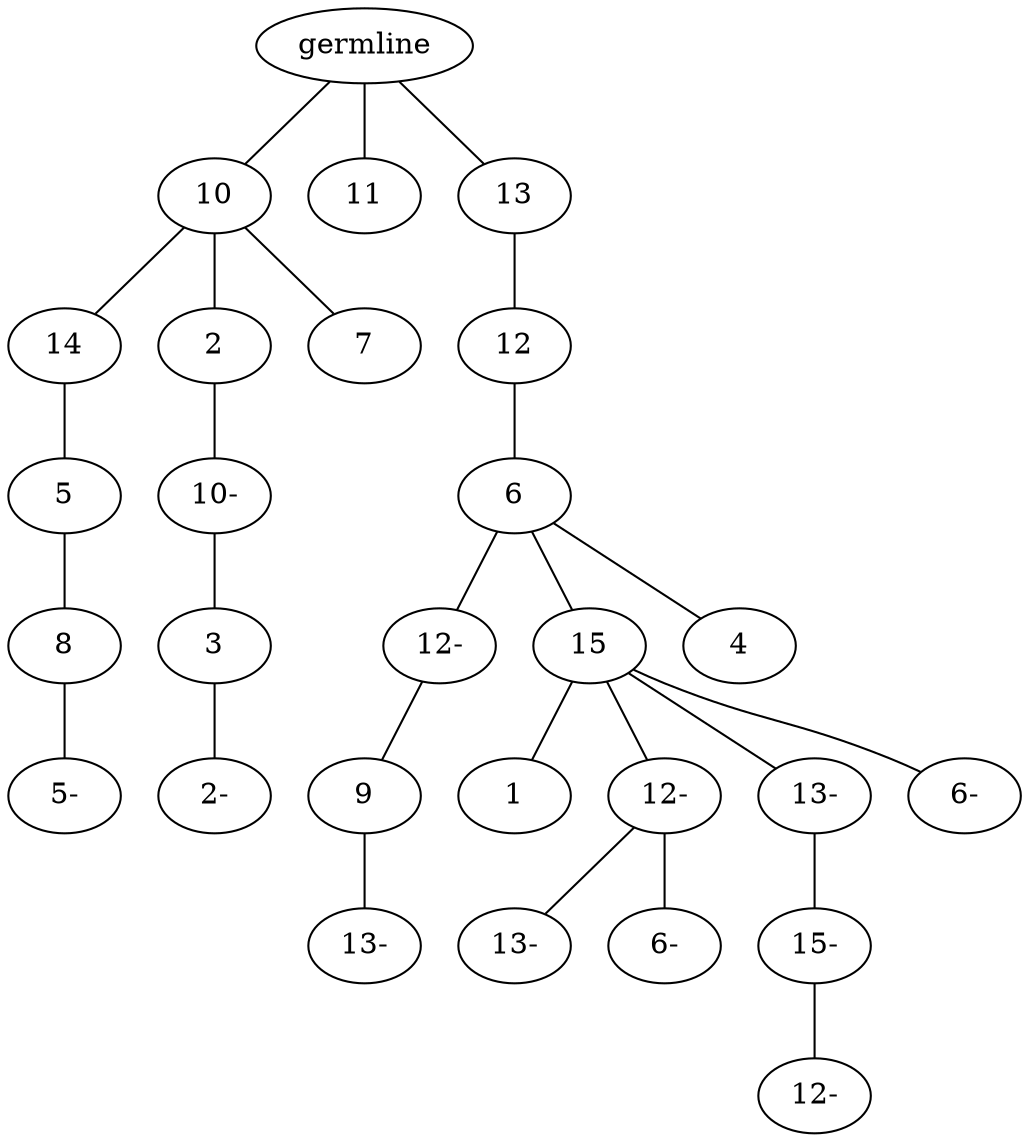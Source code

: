 graph tree {
    "140056812909856" [label="germline"];
    "140056812911920" [label="10"];
    "140056812910144" [label="14"];
    "140056812586128" [label="5"];
    "140056812587184" [label="8"];
    "140056812911776" [label="5-"];
    "140056812909760" [label="2"];
    "140056812588000" [label="10-"];
    "140056812587664" [label="3"];
    "140056812585792" [label="2-"];
    "140056812909040" [label="7"];
    "140056812911056" [label="11"];
    "140056812911008" [label="13"];
    "140056812586656" [label="12"];
    "140056812991200" [label="6"];
    "140056813051232" [label="12-"];
    "140056813050992" [label="9"];
    "140056813048832" [label="13-"];
    "140056813048880" [label="15"];
    "140056813049696" [label="1"];
    "140056813050032" [label="12-"];
    "140056813051712" [label="13-"];
    "140056813049552" [label="6-"];
    "140056813049600" [label="13-"];
    "140056813050128" [label="15-"];
    "140056813049840" [label="12-"];
    "140056813050752" [label="6-"];
    "140056813050416" [label="4"];
    "140056812909856" -- "140056812911920";
    "140056812909856" -- "140056812911056";
    "140056812909856" -- "140056812911008";
    "140056812911920" -- "140056812910144";
    "140056812911920" -- "140056812909760";
    "140056812911920" -- "140056812909040";
    "140056812910144" -- "140056812586128";
    "140056812586128" -- "140056812587184";
    "140056812587184" -- "140056812911776";
    "140056812909760" -- "140056812588000";
    "140056812588000" -- "140056812587664";
    "140056812587664" -- "140056812585792";
    "140056812911008" -- "140056812586656";
    "140056812586656" -- "140056812991200";
    "140056812991200" -- "140056813051232";
    "140056812991200" -- "140056813048880";
    "140056812991200" -- "140056813050416";
    "140056813051232" -- "140056813050992";
    "140056813050992" -- "140056813048832";
    "140056813048880" -- "140056813049696";
    "140056813048880" -- "140056813050032";
    "140056813048880" -- "140056813049600";
    "140056813048880" -- "140056813050752";
    "140056813050032" -- "140056813051712";
    "140056813050032" -- "140056813049552";
    "140056813049600" -- "140056813050128";
    "140056813050128" -- "140056813049840";
}
